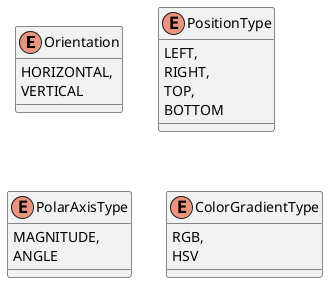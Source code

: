 /'
 '  UML include file for DcsUI enums
 '/

@startuml

enum Orientation {
    HORIZONTAL,
    VERTICAL
}

enum PositionType {
    LEFT,
    RIGHT,
    TOP,
    BOTTOM
}

enum PolarAxisType {
    MAGNITUDE,
    ANGLE
}

enum ColorGradientType {
    RGB,
    HSV
}

@enduml
